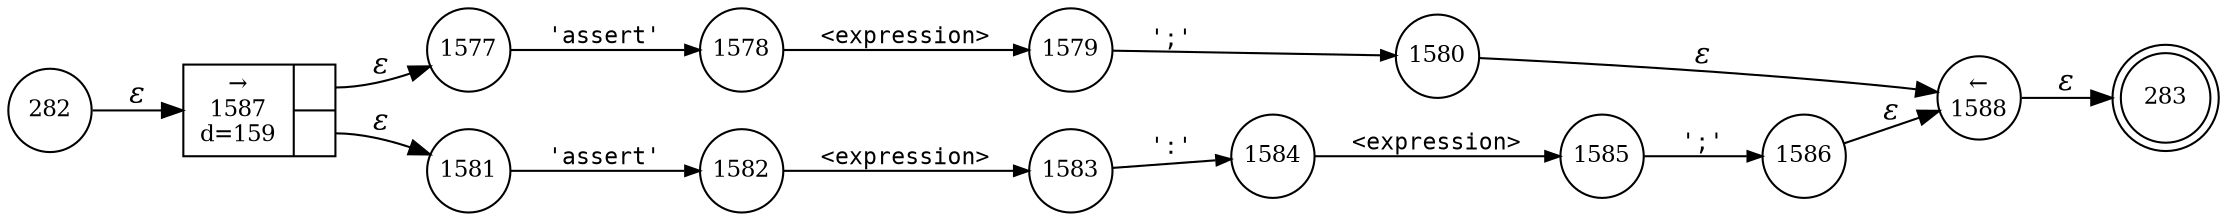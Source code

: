 digraph ATN {
rankdir=LR;
s283[fontsize=11, label="283", shape=doublecircle, fixedsize=true, width=.6];
s1577[fontsize=11,label="1577", shape=circle, fixedsize=true, width=.55, peripheries=1];
s1578[fontsize=11,label="1578", shape=circle, fixedsize=true, width=.55, peripheries=1];
s1579[fontsize=11,label="1579", shape=circle, fixedsize=true, width=.55, peripheries=1];
s1580[fontsize=11,label="1580", shape=circle, fixedsize=true, width=.55, peripheries=1];
s1581[fontsize=11,label="1581", shape=circle, fixedsize=true, width=.55, peripheries=1];
s1582[fontsize=11,label="1582", shape=circle, fixedsize=true, width=.55, peripheries=1];
s1583[fontsize=11,label="1583", shape=circle, fixedsize=true, width=.55, peripheries=1];
s1584[fontsize=11,label="1584", shape=circle, fixedsize=true, width=.55, peripheries=1];
s1585[fontsize=11,label="1585", shape=circle, fixedsize=true, width=.55, peripheries=1];
s1586[fontsize=11,label="1586", shape=circle, fixedsize=true, width=.55, peripheries=1];
s1587[fontsize=11,label="{&rarr;\n1587\nd=159|{<p0>|<p1>}}", shape=record, fixedsize=false, peripheries=1];
s1588[fontsize=11,label="&larr;\n1588", shape=circle, fixedsize=true, width=.55, peripheries=1];
s282[fontsize=11,label="282", shape=circle, fixedsize=true, width=.55, peripheries=1];
s282 -> s1587 [fontname="Times-Italic", label="&epsilon;"];
s1587:p0 -> s1577 [fontname="Times-Italic", label="&epsilon;"];
s1587:p1 -> s1581 [fontname="Times-Italic", label="&epsilon;"];
s1577 -> s1578 [fontsize=11, fontname="Courier", arrowsize=.7, label = "'assert'", arrowhead = normal];
s1581 -> s1582 [fontsize=11, fontname="Courier", arrowsize=.7, label = "'assert'", arrowhead = normal];
s1578 -> s1579 [fontsize=11, fontname="Courier", arrowsize=.7, label = "<expression>", arrowhead = normal];
s1582 -> s1583 [fontsize=11, fontname="Courier", arrowsize=.7, label = "<expression>", arrowhead = normal];
s1579 -> s1580 [fontsize=11, fontname="Courier", arrowsize=.7, label = "';'", arrowhead = normal];
s1583 -> s1584 [fontsize=11, fontname="Courier", arrowsize=.7, label = "':'", arrowhead = normal];
s1580 -> s1588 [fontname="Times-Italic", label="&epsilon;"];
s1584 -> s1585 [fontsize=11, fontname="Courier", arrowsize=.7, label = "<expression>", arrowhead = normal];
s1588 -> s283 [fontname="Times-Italic", label="&epsilon;"];
s1585 -> s1586 [fontsize=11, fontname="Courier", arrowsize=.7, label = "';'", arrowhead = normal];
s1586 -> s1588 [fontname="Times-Italic", label="&epsilon;"];
}